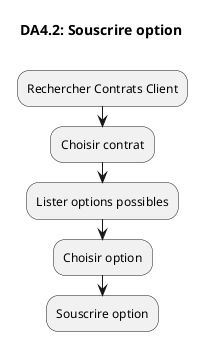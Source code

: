@startuml

title DA4.2: Souscrire option\n
'comment
:Rechercher Contrats Client;
:Choisir contrat;
:Lister options possibles;
:Choisir option;
:Souscrire option;

@enduml
